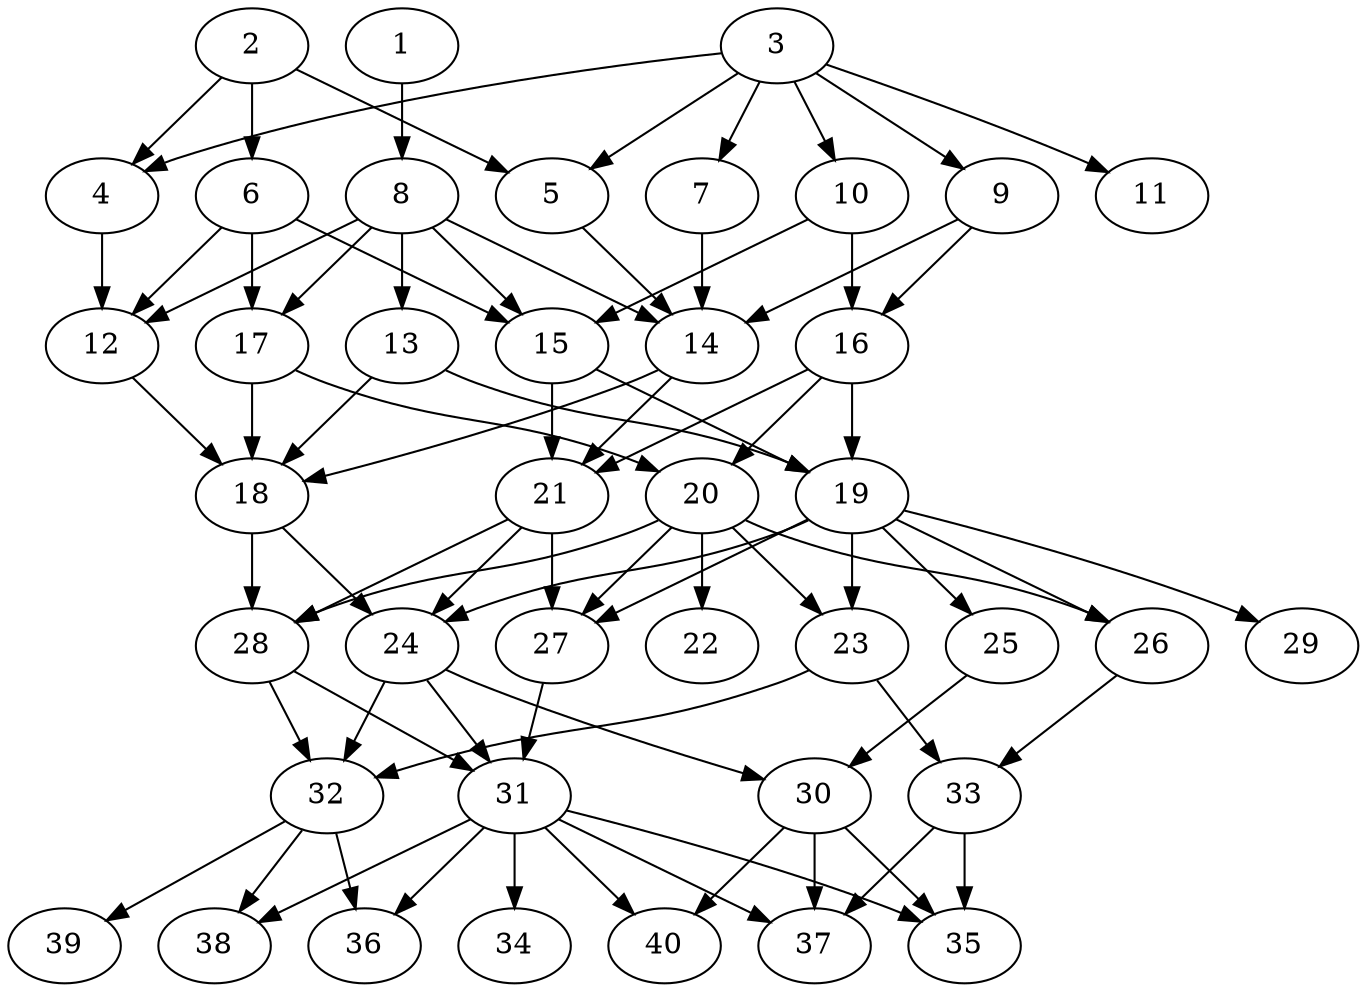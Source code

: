 // DAG automatically generated by daggen at Thu Oct  3 14:06:48 2019
// ./daggen --dot -n 40 --ccr 0.3 --fat 0.5 --regular 0.5 --density 0.7 --mindata 5242880 --maxdata 52428800 
digraph G {
  1 [size="107048960", alpha="0.04", expect_size="32114688"] 
  1 -> 8 [size ="32114688"]
  2 [size="86405120", alpha="0.02", expect_size="25921536"] 
  2 -> 4 [size ="25921536"]
  2 -> 5 [size ="25921536"]
  2 -> 6 [size ="25921536"]
  3 [size="63979520", alpha="0.08", expect_size="19193856"] 
  3 -> 4 [size ="19193856"]
  3 -> 5 [size ="19193856"]
  3 -> 7 [size ="19193856"]
  3 -> 9 [size ="19193856"]
  3 -> 10 [size ="19193856"]
  3 -> 11 [size ="19193856"]
  4 [size="79619413", alpha="0.13", expect_size="23885824"] 
  4 -> 12 [size ="23885824"]
  5 [size="66300587", alpha="0.03", expect_size="19890176"] 
  5 -> 14 [size ="19890176"]
  6 [size="121879893", alpha="0.11", expect_size="36563968"] 
  6 -> 12 [size ="36563968"]
  6 -> 15 [size ="36563968"]
  6 -> 17 [size ="36563968"]
  7 [size="35000320", alpha="0.01", expect_size="10500096"] 
  7 -> 14 [size ="10500096"]
  8 [size="48274773", alpha="0.07", expect_size="14482432"] 
  8 -> 12 [size ="14482432"]
  8 -> 13 [size ="14482432"]
  8 -> 14 [size ="14482432"]
  8 -> 15 [size ="14482432"]
  8 -> 17 [size ="14482432"]
  9 [size="60426240", alpha="0.19", expect_size="18127872"] 
  9 -> 14 [size ="18127872"]
  9 -> 16 [size ="18127872"]
  10 [size="101328213", alpha="0.06", expect_size="30398464"] 
  10 -> 15 [size ="30398464"]
  10 -> 16 [size ="30398464"]
  11 [size="53807787", alpha="0.05", expect_size="16142336"] 
  12 [size="82213547", alpha="0.10", expect_size="24664064"] 
  12 -> 18 [size ="24664064"]
  13 [size="101068800", alpha="0.19", expect_size="30320640"] 
  13 -> 18 [size ="30320640"]
  13 -> 19 [size ="30320640"]
  14 [size="166400000", alpha="0.03", expect_size="49920000"] 
  14 -> 18 [size ="49920000"]
  14 -> 21 [size ="49920000"]
  15 [size="110626133", alpha="0.05", expect_size="33187840"] 
  15 -> 19 [size ="33187840"]
  15 -> 21 [size ="33187840"]
  16 [size="131792213", alpha="0.03", expect_size="39537664"] 
  16 -> 19 [size ="39537664"]
  16 -> 20 [size ="39537664"]
  16 -> 21 [size ="39537664"]
  17 [size="58565973", alpha="0.03", expect_size="17569792"] 
  17 -> 18 [size ="17569792"]
  17 -> 20 [size ="17569792"]
  18 [size="68795733", alpha="0.04", expect_size="20638720"] 
  18 -> 24 [size ="20638720"]
  18 -> 28 [size ="20638720"]
  19 [size="120835413", alpha="0.02", expect_size="36250624"] 
  19 -> 23 [size ="36250624"]
  19 -> 24 [size ="36250624"]
  19 -> 25 [size ="36250624"]
  19 -> 26 [size ="36250624"]
  19 -> 27 [size ="36250624"]
  19 -> 29 [size ="36250624"]
  20 [size="115609600", alpha="0.17", expect_size="34682880"] 
  20 -> 22 [size ="34682880"]
  20 -> 23 [size ="34682880"]
  20 -> 26 [size ="34682880"]
  20 -> 27 [size ="34682880"]
  20 -> 28 [size ="34682880"]
  21 [size="159170560", alpha="0.04", expect_size="47751168"] 
  21 -> 24 [size ="47751168"]
  21 -> 27 [size ="47751168"]
  21 -> 28 [size ="47751168"]
  22 [size="37847040", alpha="0.19", expect_size="11354112"] 
  23 [size="117565440", alpha="0.01", expect_size="35269632"] 
  23 -> 32 [size ="35269632"]
  23 -> 33 [size ="35269632"]
  24 [size="110387200", alpha="0.10", expect_size="33116160"] 
  24 -> 30 [size ="33116160"]
  24 -> 31 [size ="33116160"]
  24 -> 32 [size ="33116160"]
  25 [size="130542933", alpha="0.06", expect_size="39162880"] 
  25 -> 30 [size ="39162880"]
  26 [size="171151360", alpha="0.15", expect_size="51345408"] 
  26 -> 33 [size ="51345408"]
  27 [size="35136853", alpha="0.06", expect_size="10541056"] 
  27 -> 31 [size ="10541056"]
  28 [size="60269227", alpha="0.01", expect_size="18080768"] 
  28 -> 31 [size ="18080768"]
  28 -> 32 [size ="18080768"]
  29 [size="87818240", alpha="0.01", expect_size="26345472"] 
  30 [size="100184747", alpha="0.12", expect_size="30055424"] 
  30 -> 35 [size ="30055424"]
  30 -> 37 [size ="30055424"]
  30 -> 40 [size ="30055424"]
  31 [size="76281173", alpha="0.08", expect_size="22884352"] 
  31 -> 34 [size ="22884352"]
  31 -> 35 [size ="22884352"]
  31 -> 36 [size ="22884352"]
  31 -> 37 [size ="22884352"]
  31 -> 38 [size ="22884352"]
  31 -> 40 [size ="22884352"]
  32 [size="105687040", alpha="0.12", expect_size="31706112"] 
  32 -> 36 [size ="31706112"]
  32 -> 38 [size ="31706112"]
  32 -> 39 [size ="31706112"]
  33 [size="100044800", alpha="0.06", expect_size="30013440"] 
  33 -> 35 [size ="30013440"]
  33 -> 37 [size ="30013440"]
  34 [size="105861120", alpha="0.20", expect_size="31758336"] 
  35 [size="27992747", alpha="0.05", expect_size="8397824"] 
  36 [size="72553813", alpha="0.05", expect_size="21766144"] 
  37 [size="29375147", alpha="0.10", expect_size="8812544"] 
  38 [size="73267200", alpha="0.02", expect_size="21980160"] 
  39 [size="77745493", alpha="0.07", expect_size="23323648"] 
  40 [size="85760000", alpha="0.04", expect_size="25728000"] 
}
